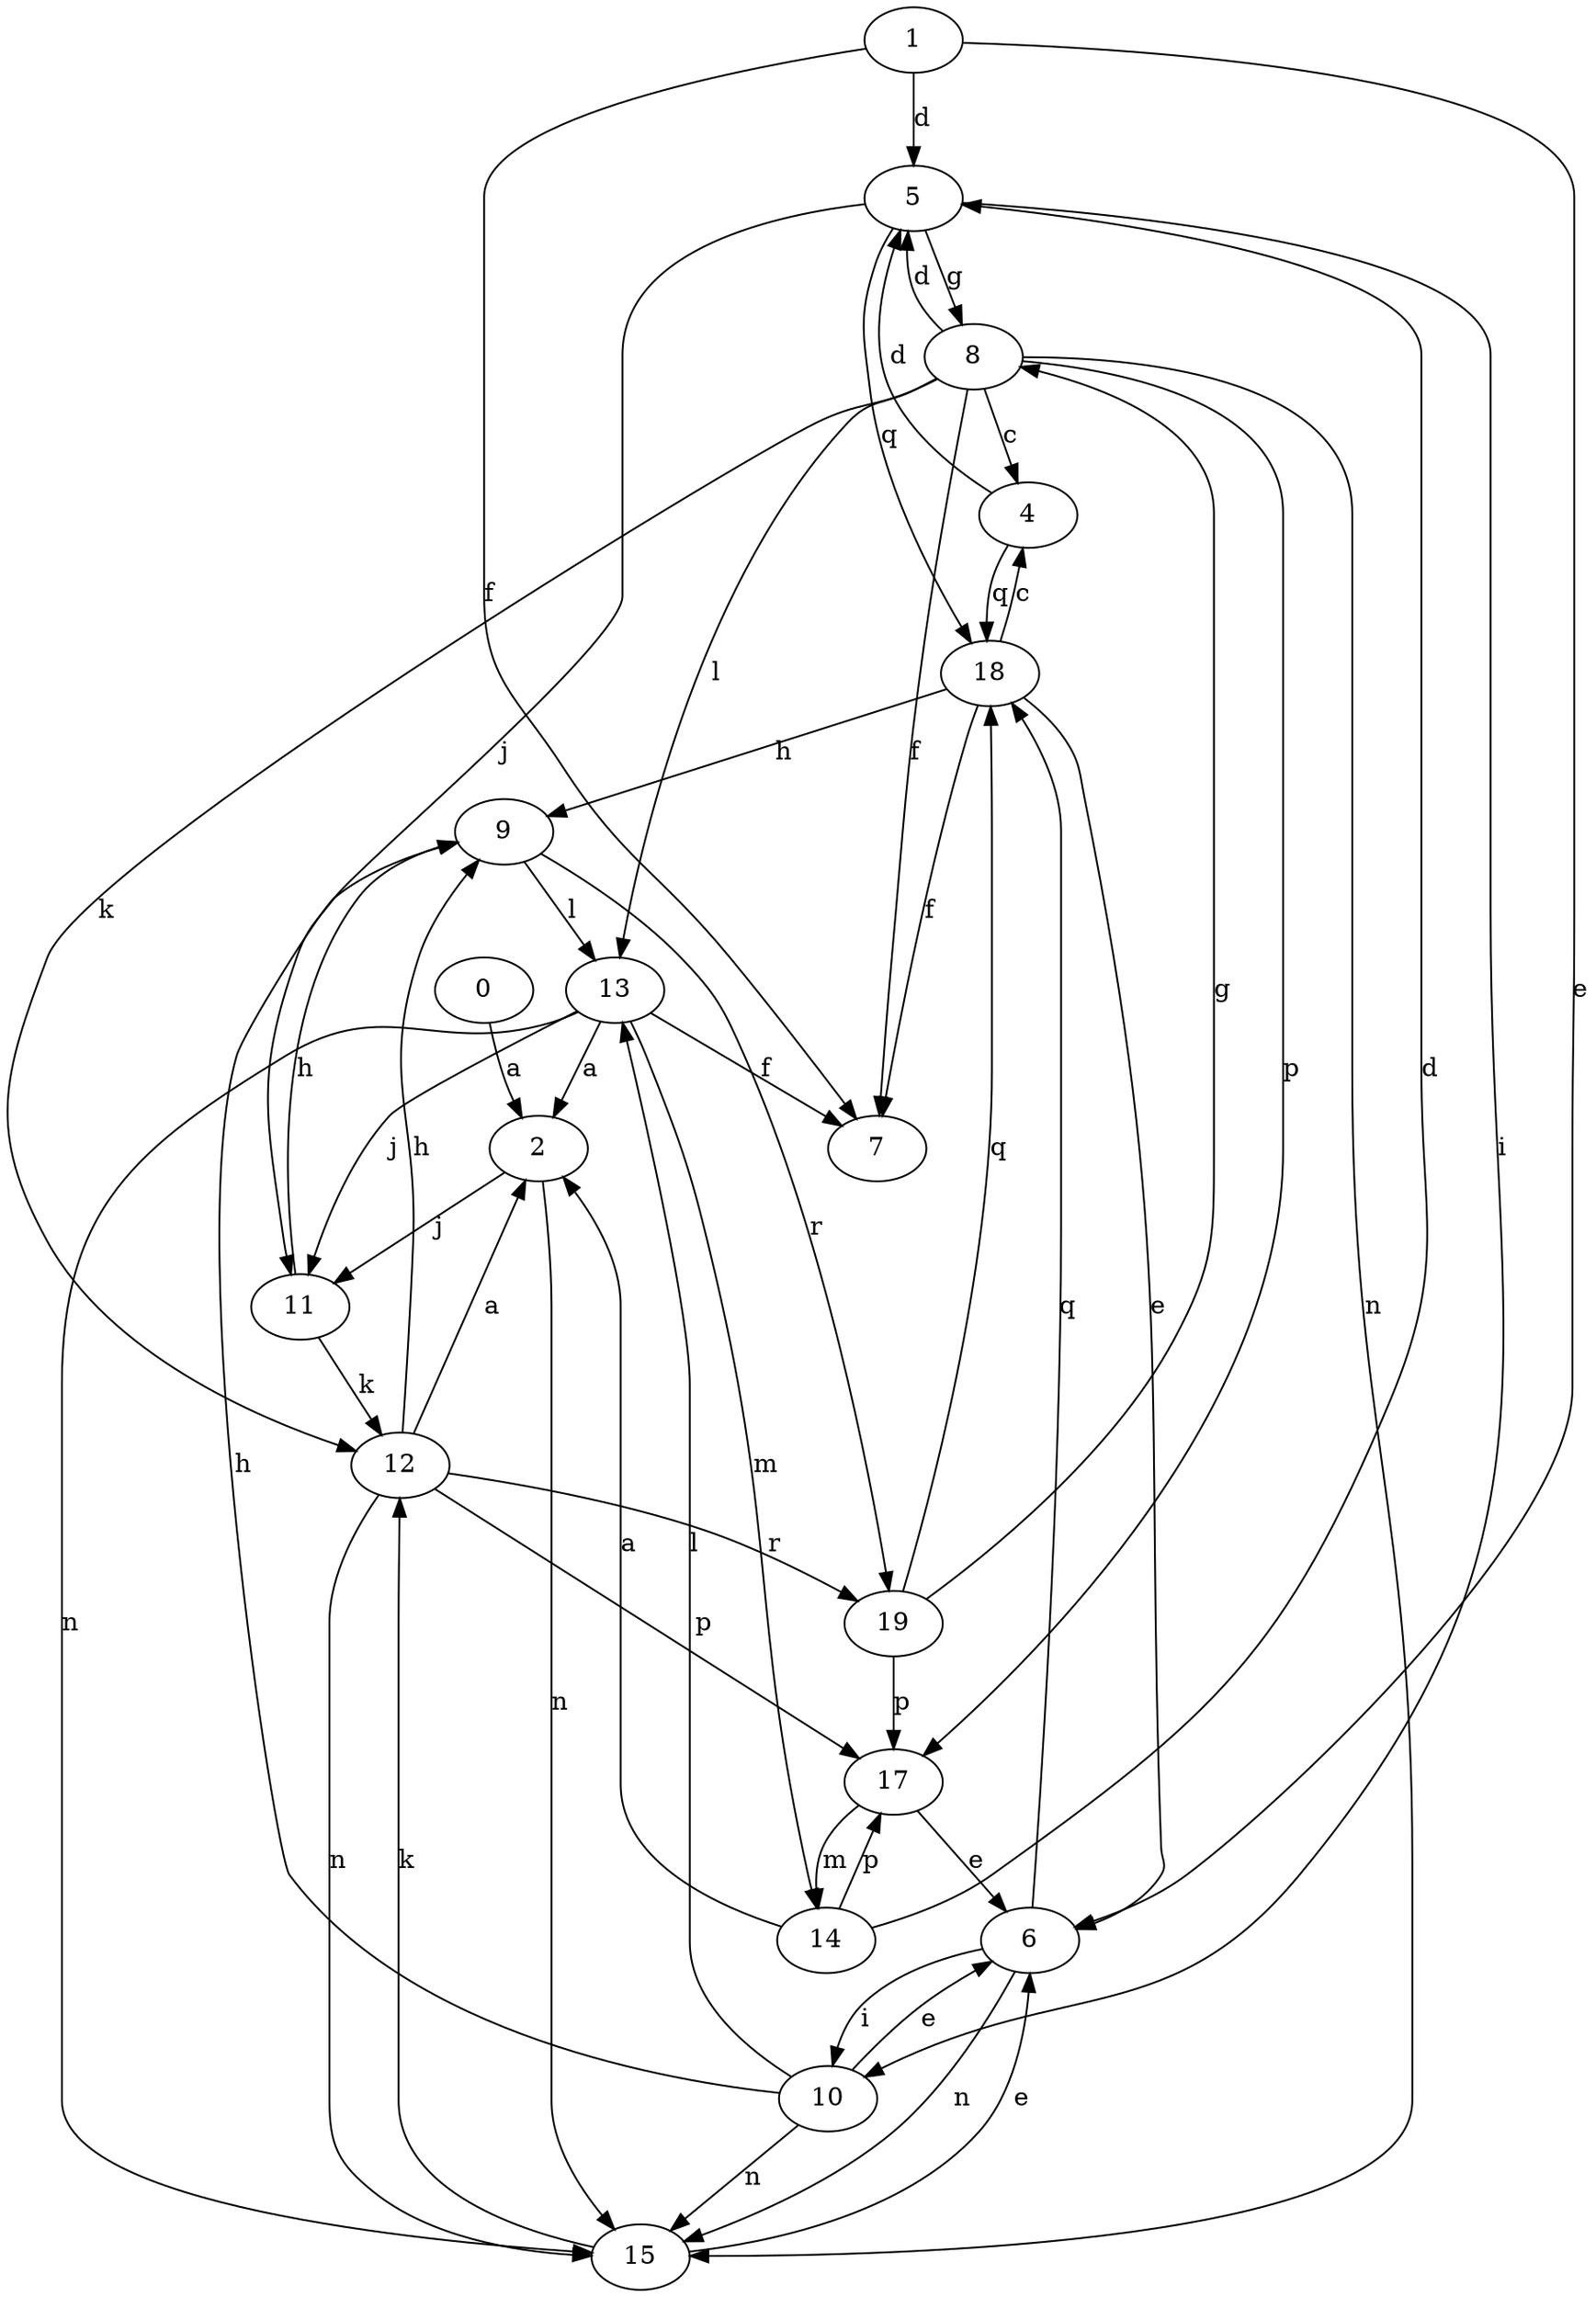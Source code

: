 strict digraph  {
1;
2;
4;
5;
6;
7;
8;
9;
10;
11;
12;
13;
14;
15;
0;
17;
18;
19;
1 -> 5  [label=d];
1 -> 6  [label=e];
1 -> 7  [label=f];
2 -> 11  [label=j];
2 -> 15  [label=n];
4 -> 5  [label=d];
4 -> 18  [label=q];
5 -> 8  [label=g];
5 -> 10  [label=i];
5 -> 11  [label=j];
5 -> 18  [label=q];
6 -> 10  [label=i];
6 -> 15  [label=n];
6 -> 18  [label=q];
8 -> 4  [label=c];
8 -> 5  [label=d];
8 -> 7  [label=f];
8 -> 12  [label=k];
8 -> 13  [label=l];
8 -> 15  [label=n];
8 -> 17  [label=p];
9 -> 13  [label=l];
9 -> 19  [label=r];
10 -> 6  [label=e];
10 -> 9  [label=h];
10 -> 13  [label=l];
10 -> 15  [label=n];
11 -> 9  [label=h];
11 -> 12  [label=k];
12 -> 2  [label=a];
12 -> 9  [label=h];
12 -> 15  [label=n];
12 -> 17  [label=p];
12 -> 19  [label=r];
13 -> 2  [label=a];
13 -> 7  [label=f];
13 -> 11  [label=j];
13 -> 14  [label=m];
13 -> 15  [label=n];
14 -> 2  [label=a];
14 -> 5  [label=d];
14 -> 17  [label=p];
15 -> 6  [label=e];
15 -> 12  [label=k];
0 -> 2  [label=a];
17 -> 6  [label=e];
17 -> 14  [label=m];
18 -> 4  [label=c];
18 -> 6  [label=e];
18 -> 7  [label=f];
18 -> 9  [label=h];
19 -> 8  [label=g];
19 -> 17  [label=p];
19 -> 18  [label=q];
}
